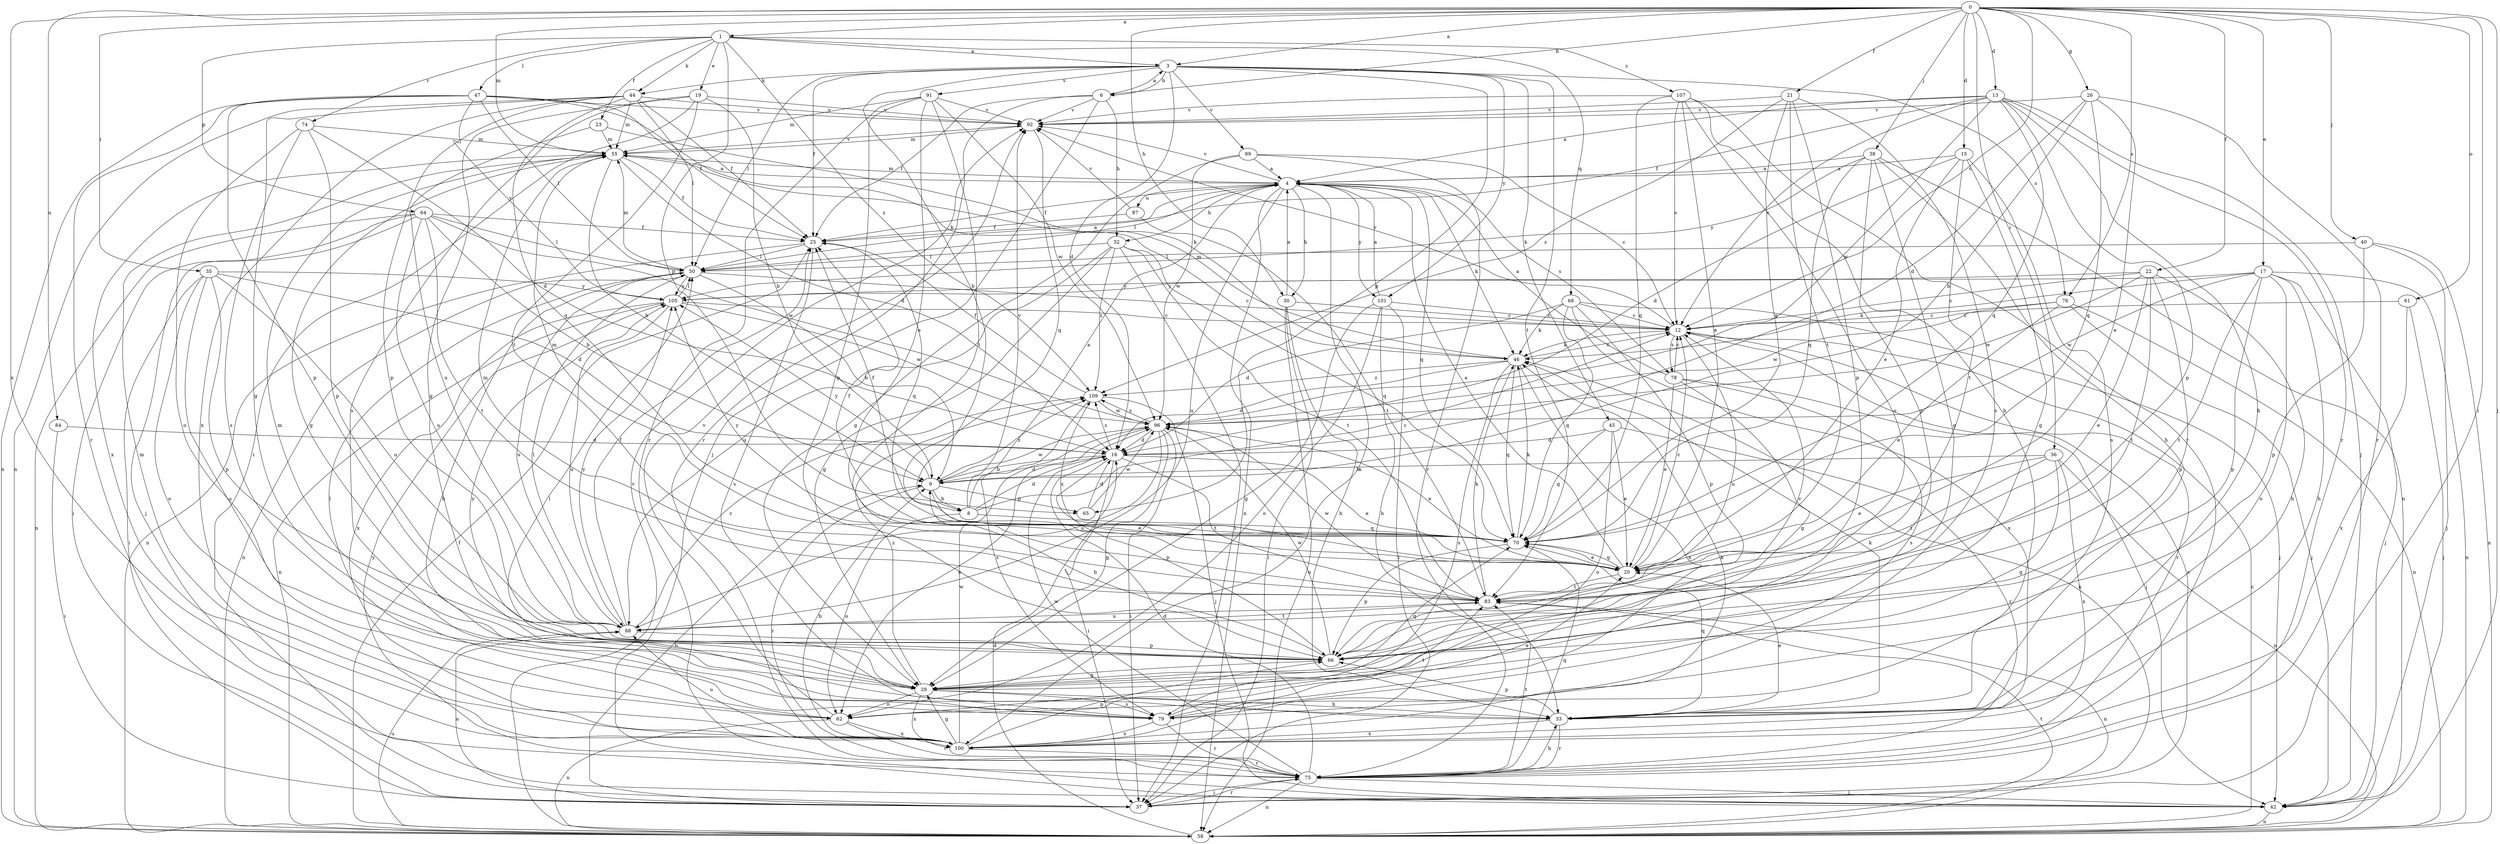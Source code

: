 strict digraph  {
0;
1;
3;
4;
6;
8;
9;
12;
13;
15;
16;
17;
19;
20;
21;
22;
23;
25;
26;
29;
30;
32;
33;
35;
36;
37;
38;
40;
42;
44;
45;
46;
47;
50;
55;
58;
61;
62;
64;
65;
66;
68;
70;
74;
75;
76;
78;
79;
83;
84;
87;
88;
89;
91;
92;
96;
100;
101;
105;
107;
109;
0 -> 1  [label=a];
0 -> 3  [label=a];
0 -> 6  [label=b];
0 -> 12  [label=c];
0 -> 13  [label=d];
0 -> 15  [label=d];
0 -> 17  [label=e];
0 -> 21  [label=f];
0 -> 22  [label=f];
0 -> 26  [label=g];
0 -> 30  [label=h];
0 -> 35  [label=i];
0 -> 36  [label=i];
0 -> 37  [label=i];
0 -> 38  [label=j];
0 -> 40  [label=j];
0 -> 42  [label=j];
0 -> 55  [label=m];
0 -> 61  [label=o];
0 -> 76  [label=s];
0 -> 84  [label=u];
0 -> 100  [label=x];
1 -> 3  [label=a];
1 -> 19  [label=e];
1 -> 23  [label=f];
1 -> 44  [label=k];
1 -> 47  [label=l];
1 -> 64  [label=p];
1 -> 65  [label=p];
1 -> 68  [label=q];
1 -> 74  [label=r];
1 -> 107  [label=z];
1 -> 109  [label=z];
3 -> 6  [label=b];
3 -> 8  [label=b];
3 -> 16  [label=d];
3 -> 25  [label=f];
3 -> 44  [label=k];
3 -> 45  [label=k];
3 -> 50  [label=l];
3 -> 65  [label=p];
3 -> 76  [label=s];
3 -> 83  [label=t];
3 -> 89  [label=v];
3 -> 91  [label=v];
3 -> 101  [label=y];
4 -> 25  [label=f];
4 -> 30  [label=h];
4 -> 32  [label=h];
4 -> 46  [label=k];
4 -> 50  [label=l];
4 -> 55  [label=m];
4 -> 58  [label=n];
4 -> 70  [label=q];
4 -> 78  [label=s];
4 -> 87  [label=u];
4 -> 88  [label=u];
4 -> 92  [label=v];
4 -> 100  [label=x];
4 -> 101  [label=y];
6 -> 3  [label=a];
6 -> 25  [label=f];
6 -> 32  [label=h];
6 -> 42  [label=j];
6 -> 75  [label=r];
6 -> 92  [label=v];
8 -> 4  [label=a];
8 -> 12  [label=c];
8 -> 16  [label=d];
8 -> 25  [label=f];
8 -> 62  [label=o];
8 -> 70  [label=q];
8 -> 92  [label=v];
9 -> 8  [label=b];
9 -> 16  [label=d];
9 -> 20  [label=e];
9 -> 65  [label=p];
9 -> 75  [label=r];
9 -> 96  [label=w];
9 -> 105  [label=y];
9 -> 109  [label=z];
12 -> 46  [label=k];
12 -> 75  [label=r];
12 -> 78  [label=s];
12 -> 88  [label=u];
12 -> 92  [label=v];
13 -> 4  [label=a];
13 -> 12  [label=c];
13 -> 25  [label=f];
13 -> 33  [label=h];
13 -> 42  [label=j];
13 -> 66  [label=p];
13 -> 70  [label=q];
13 -> 75  [label=r];
13 -> 92  [label=v];
13 -> 96  [label=w];
15 -> 4  [label=a];
15 -> 16  [label=d];
15 -> 20  [label=e];
15 -> 29  [label=g];
15 -> 79  [label=s];
15 -> 83  [label=t];
16 -> 9  [label=b];
16 -> 20  [label=e];
16 -> 37  [label=i];
16 -> 66  [label=p];
16 -> 83  [label=t];
16 -> 109  [label=z];
17 -> 33  [label=h];
17 -> 42  [label=j];
17 -> 46  [label=k];
17 -> 58  [label=n];
17 -> 62  [label=o];
17 -> 66  [label=p];
17 -> 83  [label=t];
17 -> 96  [label=w];
17 -> 105  [label=y];
19 -> 9  [label=b];
19 -> 29  [label=g];
19 -> 37  [label=i];
19 -> 79  [label=s];
19 -> 83  [label=t];
19 -> 92  [label=v];
20 -> 4  [label=a];
20 -> 12  [label=c];
20 -> 70  [label=q];
20 -> 83  [label=t];
20 -> 109  [label=z];
21 -> 66  [label=p];
21 -> 70  [label=q];
21 -> 79  [label=s];
21 -> 83  [label=t];
21 -> 92  [label=v];
21 -> 109  [label=z];
22 -> 12  [label=c];
22 -> 20  [label=e];
22 -> 33  [label=h];
22 -> 66  [label=p];
22 -> 83  [label=t];
22 -> 96  [label=w];
22 -> 105  [label=y];
23 -> 46  [label=k];
23 -> 55  [label=m];
23 -> 88  [label=u];
25 -> 50  [label=l];
25 -> 58  [label=n];
25 -> 70  [label=q];
25 -> 79  [label=s];
26 -> 9  [label=b];
26 -> 16  [label=d];
26 -> 20  [label=e];
26 -> 70  [label=q];
26 -> 75  [label=r];
26 -> 92  [label=v];
29 -> 33  [label=h];
29 -> 55  [label=m];
29 -> 62  [label=o];
29 -> 70  [label=q];
29 -> 79  [label=s];
29 -> 100  [label=x];
29 -> 105  [label=y];
29 -> 109  [label=z];
30 -> 4  [label=a];
30 -> 12  [label=c];
30 -> 33  [label=h];
30 -> 37  [label=i];
30 -> 58  [label=n];
32 -> 29  [label=g];
32 -> 37  [label=i];
32 -> 50  [label=l];
32 -> 70  [label=q];
32 -> 83  [label=t];
32 -> 88  [label=u];
32 -> 109  [label=z];
33 -> 20  [label=e];
33 -> 46  [label=k];
33 -> 50  [label=l];
33 -> 66  [label=p];
33 -> 70  [label=q];
33 -> 75  [label=r];
33 -> 100  [label=x];
35 -> 16  [label=d];
35 -> 37  [label=i];
35 -> 62  [label=o];
35 -> 66  [label=p];
35 -> 79  [label=s];
35 -> 88  [label=u];
35 -> 105  [label=y];
36 -> 9  [label=b];
36 -> 20  [label=e];
36 -> 29  [label=g];
36 -> 58  [label=n];
36 -> 83  [label=t];
36 -> 100  [label=x];
37 -> 9  [label=b];
37 -> 12  [label=c];
37 -> 46  [label=k];
37 -> 75  [label=r];
37 -> 88  [label=u];
38 -> 4  [label=a];
38 -> 29  [label=g];
38 -> 33  [label=h];
38 -> 58  [label=n];
38 -> 66  [label=p];
38 -> 70  [label=q];
38 -> 105  [label=y];
40 -> 42  [label=j];
40 -> 50  [label=l];
40 -> 58  [label=n];
40 -> 66  [label=p];
42 -> 58  [label=n];
42 -> 105  [label=y];
44 -> 25  [label=f];
44 -> 29  [label=g];
44 -> 50  [label=l];
44 -> 55  [label=m];
44 -> 58  [label=n];
44 -> 66  [label=p];
44 -> 70  [label=q];
44 -> 92  [label=v];
44 -> 100  [label=x];
45 -> 16  [label=d];
45 -> 20  [label=e];
45 -> 62  [label=o];
45 -> 70  [label=q];
45 -> 75  [label=r];
46 -> 12  [label=c];
46 -> 16  [label=d];
46 -> 55  [label=m];
46 -> 70  [label=q];
46 -> 79  [label=s];
46 -> 100  [label=x];
46 -> 109  [label=z];
47 -> 25  [label=f];
47 -> 46  [label=k];
47 -> 50  [label=l];
47 -> 58  [label=n];
47 -> 66  [label=p];
47 -> 75  [label=r];
47 -> 92  [label=v];
47 -> 105  [label=y];
50 -> 4  [label=a];
50 -> 9  [label=b];
50 -> 12  [label=c];
50 -> 33  [label=h];
50 -> 55  [label=m];
50 -> 58  [label=n];
50 -> 88  [label=u];
50 -> 105  [label=y];
55 -> 4  [label=a];
55 -> 9  [label=b];
55 -> 16  [label=d];
55 -> 25  [label=f];
55 -> 29  [label=g];
55 -> 92  [label=v];
55 -> 100  [label=x];
58 -> 12  [label=c];
58 -> 16  [label=d];
58 -> 25  [label=f];
58 -> 83  [label=t];
58 -> 88  [label=u];
58 -> 92  [label=v];
61 -> 12  [label=c];
61 -> 42  [label=j];
61 -> 100  [label=x];
62 -> 50  [label=l];
62 -> 58  [label=n];
62 -> 75  [label=r];
62 -> 92  [label=v];
62 -> 100  [label=x];
64 -> 9  [label=b];
64 -> 25  [label=f];
64 -> 37  [label=i];
64 -> 42  [label=j];
64 -> 50  [label=l];
64 -> 58  [label=n];
64 -> 83  [label=t];
64 -> 88  [label=u];
64 -> 96  [label=w];
65 -> 16  [label=d];
65 -> 96  [label=w];
66 -> 9  [label=b];
66 -> 12  [label=c];
66 -> 29  [label=g];
66 -> 96  [label=w];
68 -> 12  [label=c];
68 -> 16  [label=d];
68 -> 42  [label=j];
68 -> 46  [label=k];
68 -> 66  [label=p];
68 -> 70  [label=q];
68 -> 100  [label=x];
70 -> 20  [label=e];
70 -> 25  [label=f];
70 -> 46  [label=k];
70 -> 55  [label=m];
70 -> 66  [label=p];
70 -> 105  [label=y];
74 -> 16  [label=d];
74 -> 55  [label=m];
74 -> 62  [label=o];
74 -> 66  [label=p];
74 -> 79  [label=s];
75 -> 16  [label=d];
75 -> 33  [label=h];
75 -> 37  [label=i];
75 -> 42  [label=j];
75 -> 58  [label=n];
75 -> 70  [label=q];
75 -> 83  [label=t];
75 -> 96  [label=w];
76 -> 12  [label=c];
76 -> 20  [label=e];
76 -> 42  [label=j];
76 -> 58  [label=n];
76 -> 96  [label=w];
78 -> 4  [label=a];
78 -> 12  [label=c];
78 -> 20  [label=e];
78 -> 29  [label=g];
78 -> 42  [label=j];
78 -> 79  [label=s];
79 -> 20  [label=e];
79 -> 75  [label=r];
79 -> 83  [label=t];
79 -> 100  [label=x];
83 -> 46  [label=k];
83 -> 55  [label=m];
83 -> 58  [label=n];
83 -> 88  [label=u];
83 -> 96  [label=w];
84 -> 16  [label=d];
84 -> 37  [label=i];
87 -> 25  [label=f];
87 -> 83  [label=t];
87 -> 92  [label=v];
88 -> 25  [label=f];
88 -> 50  [label=l];
88 -> 66  [label=p];
88 -> 83  [label=t];
88 -> 105  [label=y];
88 -> 109  [label=z];
89 -> 4  [label=a];
89 -> 12  [label=c];
89 -> 29  [label=g];
89 -> 75  [label=r];
89 -> 96  [label=w];
91 -> 20  [label=e];
91 -> 55  [label=m];
91 -> 66  [label=p];
91 -> 75  [label=r];
91 -> 83  [label=t];
91 -> 92  [label=v];
91 -> 96  [label=w];
92 -> 55  [label=m];
92 -> 70  [label=q];
96 -> 16  [label=d];
96 -> 20  [label=e];
96 -> 29  [label=g];
96 -> 37  [label=i];
96 -> 62  [label=o];
96 -> 88  [label=u];
96 -> 109  [label=z];
100 -> 9  [label=b];
100 -> 29  [label=g];
100 -> 46  [label=k];
100 -> 55  [label=m];
100 -> 66  [label=p];
100 -> 75  [label=r];
100 -> 88  [label=u];
100 -> 96  [label=w];
101 -> 4  [label=a];
101 -> 12  [label=c];
101 -> 29  [label=g];
101 -> 33  [label=h];
101 -> 37  [label=i];
101 -> 62  [label=o];
105 -> 12  [label=c];
105 -> 50  [label=l];
105 -> 58  [label=n];
105 -> 88  [label=u];
105 -> 96  [label=w];
105 -> 100  [label=x];
107 -> 12  [label=c];
107 -> 20  [label=e];
107 -> 33  [label=h];
107 -> 62  [label=o];
107 -> 70  [label=q];
107 -> 75  [label=r];
107 -> 92  [label=v];
109 -> 25  [label=f];
109 -> 42  [label=j];
109 -> 79  [label=s];
109 -> 96  [label=w];
}
